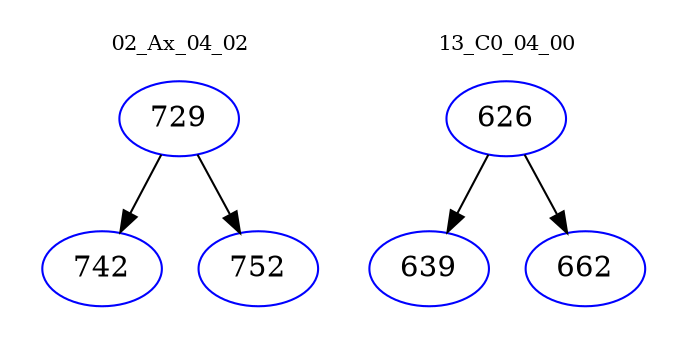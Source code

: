 digraph{
subgraph cluster_0 {
color = white
label = "02_Ax_04_02";
fontsize=10;
T0_729 [label="729", color="blue"]
T0_729 -> T0_742 [color="black"]
T0_742 [label="742", color="blue"]
T0_729 -> T0_752 [color="black"]
T0_752 [label="752", color="blue"]
}
subgraph cluster_1 {
color = white
label = "13_C0_04_00";
fontsize=10;
T1_626 [label="626", color="blue"]
T1_626 -> T1_639 [color="black"]
T1_639 [label="639", color="blue"]
T1_626 -> T1_662 [color="black"]
T1_662 [label="662", color="blue"]
}
}
